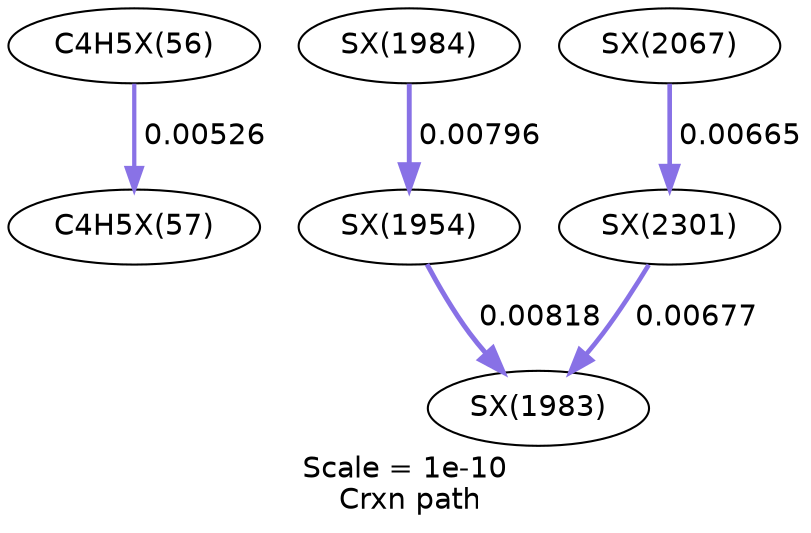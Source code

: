 digraph reaction_paths {
center=1;
s56 -> s57[fontname="Helvetica", style="setlinewidth(2.04)", arrowsize=1.02, color="0.7, 0.505, 0.9"
, label=" 0.00526"];
s133 -> s131[fontname="Helvetica", style="setlinewidth(2.35)", arrowsize=1.18, color="0.7, 0.508, 0.9"
, label=" 0.00796"];
s131 -> s132[fontname="Helvetica", style="setlinewidth(2.37)", arrowsize=1.19, color="0.7, 0.508, 0.9"
, label=" 0.00818"];
s143 -> s132[fontname="Helvetica", style="setlinewidth(2.23)", arrowsize=1.11, color="0.7, 0.507, 0.9"
, label=" 0.00677"];
s137 -> s143[fontname="Helvetica", style="setlinewidth(2.22)", arrowsize=1.11, color="0.7, 0.507, 0.9"
, label=" 0.00665"];
s56 [ fontname="Helvetica", label="C4H5X(56)"];
s57 [ fontname="Helvetica", label="C4H5X(57)"];
s131 [ fontname="Helvetica", label="SX(1954)"];
s132 [ fontname="Helvetica", label="SX(1983)"];
s133 [ fontname="Helvetica", label="SX(1984)"];
s137 [ fontname="Helvetica", label="SX(2067)"];
s143 [ fontname="Helvetica", label="SX(2301)"];
 label = "Scale = 1e-10\l Crxn path";
 fontname = "Helvetica";
}
